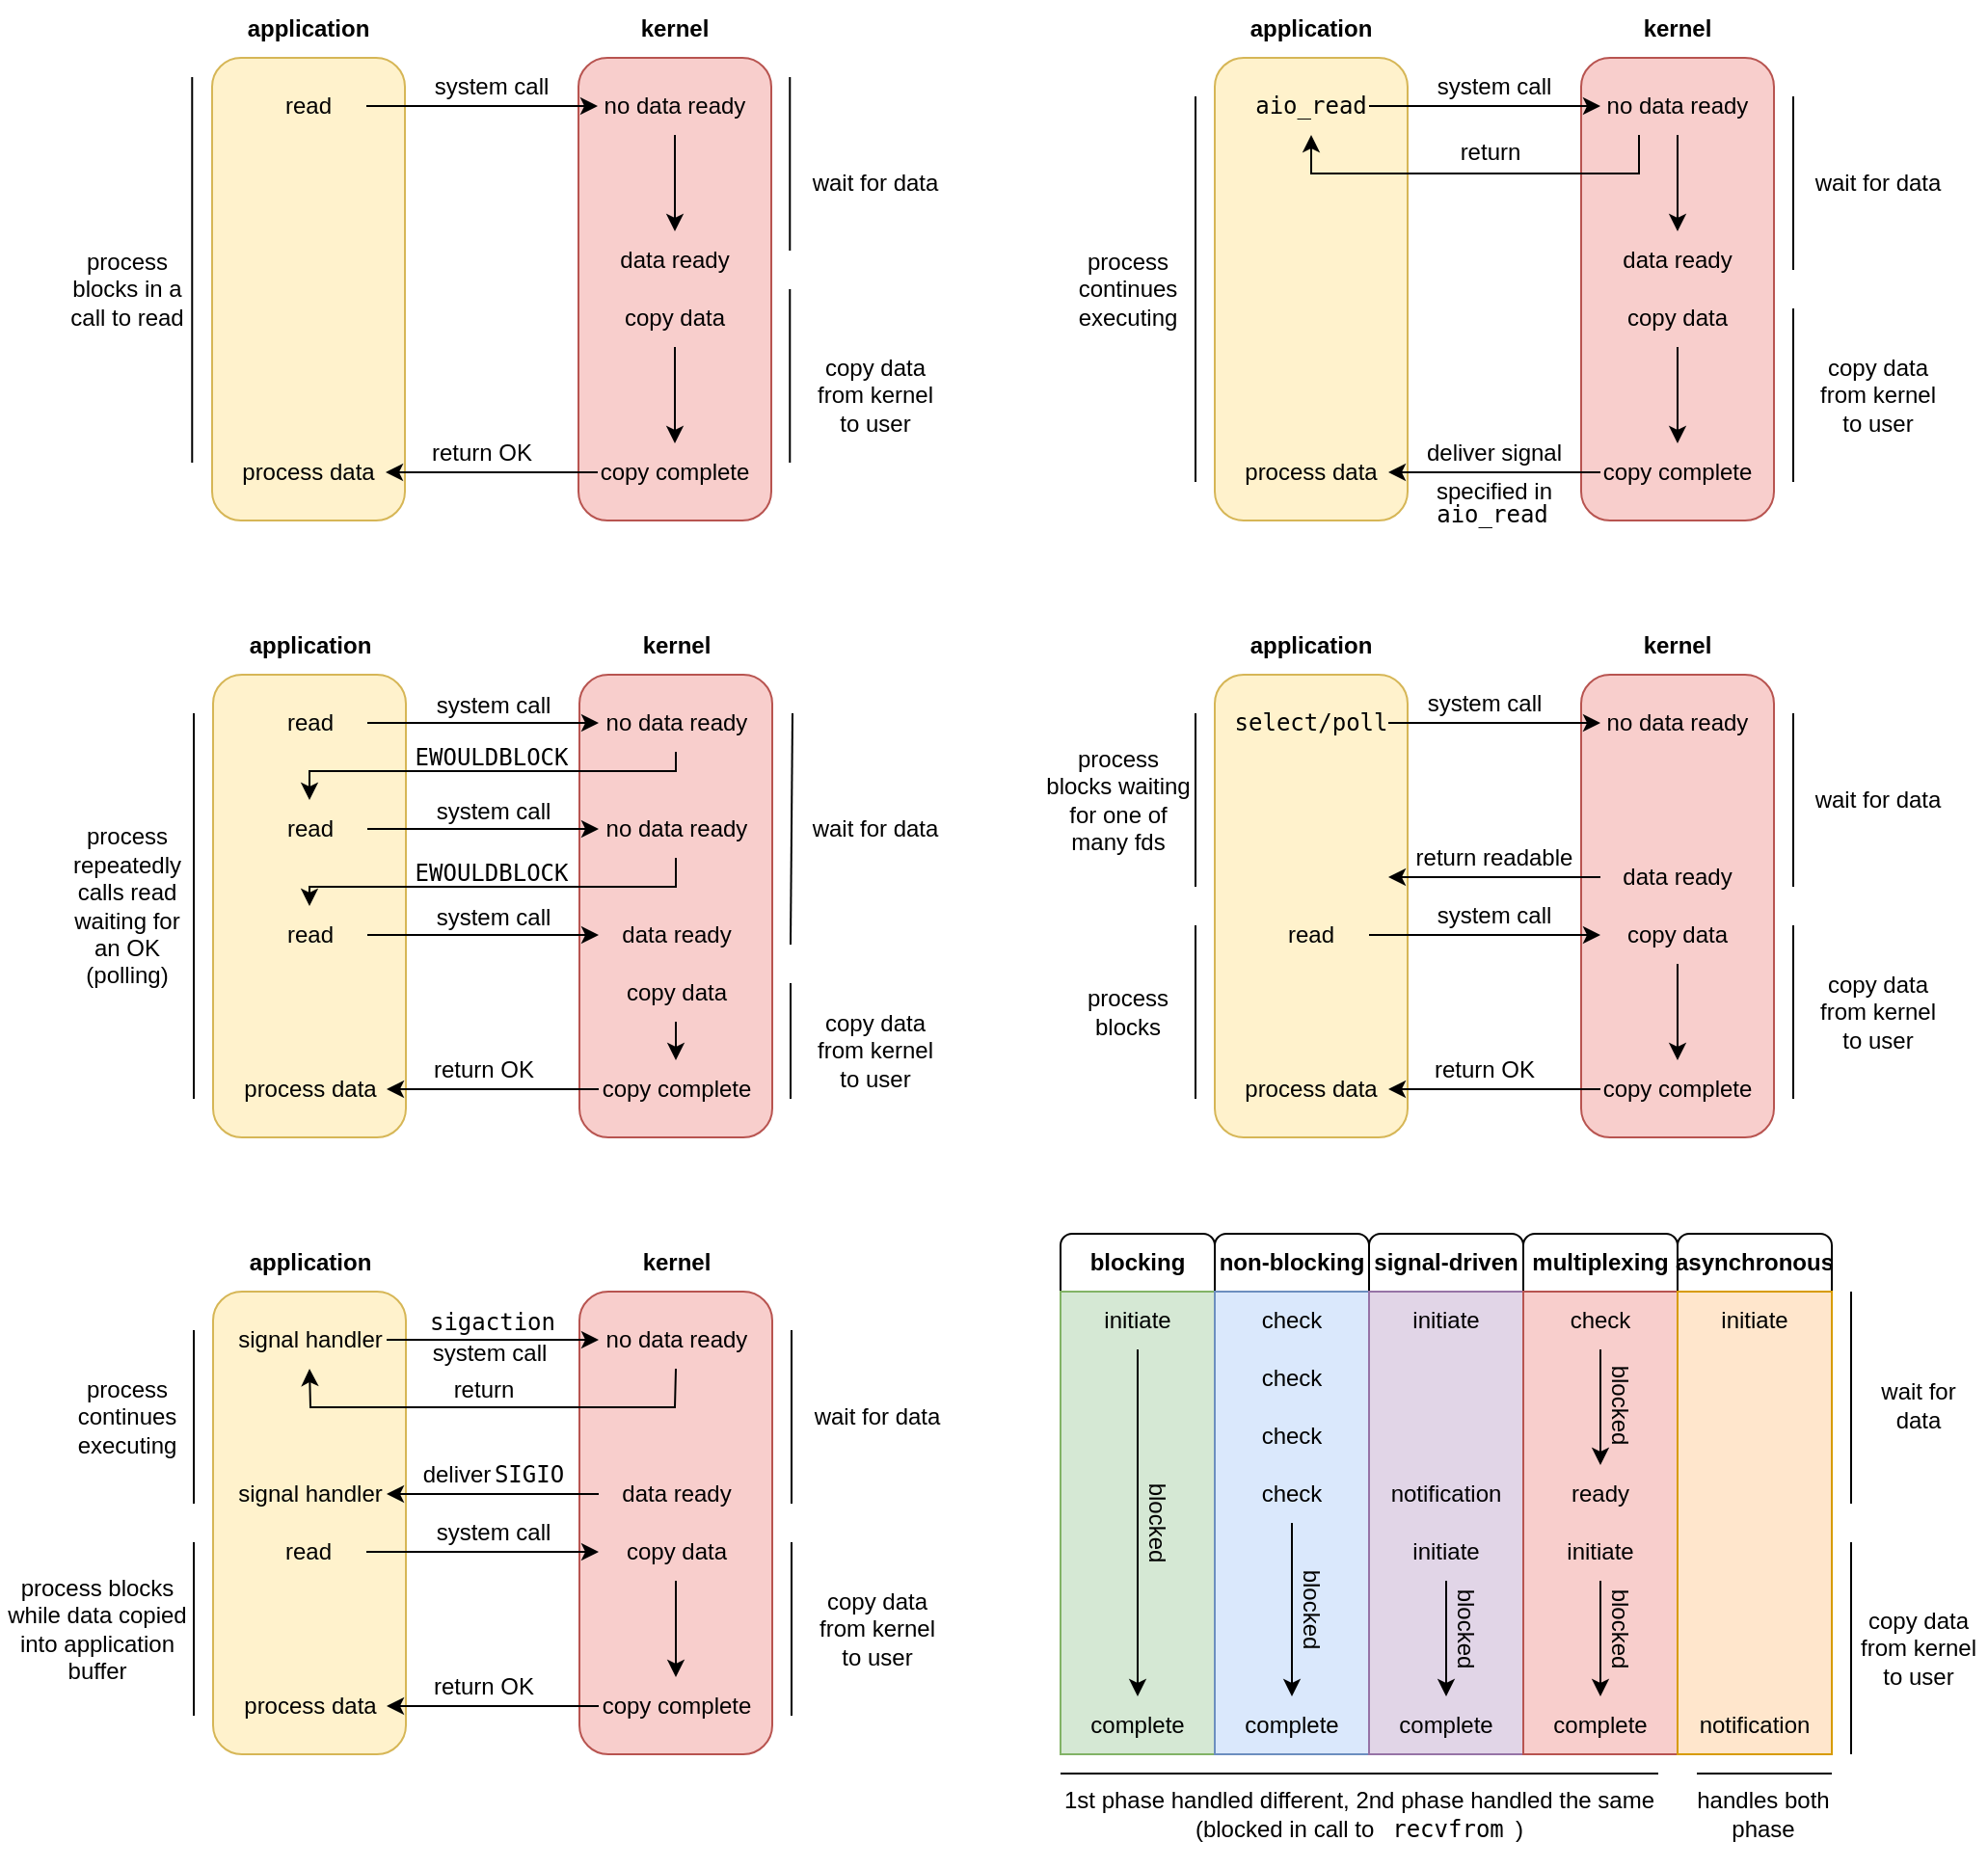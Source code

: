 <mxfile version="21.1.1" type="device">
  <diagram name="Page-1" id="5P0oCRtW8ckYejXkd4bl">
    <mxGraphModel dx="487" dy="1157" grid="1" gridSize="10" guides="1" tooltips="1" connect="1" arrows="1" fold="1" page="1" pageScale="1" pageWidth="827" pageHeight="1169" math="0" shadow="0">
      <root>
        <mxCell id="0" />
        <mxCell id="1" parent="0" />
        <mxCell id="Vu9esfj4ioVIoOo282uD-47" value="" style="rounded=1;whiteSpace=wrap;html=1;" parent="1" vertex="1">
          <mxGeometry x="560" y="650" width="80" height="40" as="geometry" />
        </mxCell>
        <mxCell id="Vu9esfj4ioVIoOo282uD-49" value="" style="rounded=1;whiteSpace=wrap;html=1;" parent="1" vertex="1">
          <mxGeometry x="640" y="650" width="80" height="40" as="geometry" />
        </mxCell>
        <mxCell id="Vu9esfj4ioVIoOo282uD-50" value="" style="rounded=1;whiteSpace=wrap;html=1;" parent="1" vertex="1">
          <mxGeometry x="720" y="650" width="80" height="40" as="geometry" />
        </mxCell>
        <mxCell id="Vu9esfj4ioVIoOo282uD-51" value="" style="rounded=1;whiteSpace=wrap;html=1;" parent="1" vertex="1">
          <mxGeometry x="800" y="650" width="80" height="40" as="geometry" />
        </mxCell>
        <mxCell id="Vu9esfj4ioVIoOo282uD-52" value="" style="rounded=1;whiteSpace=wrap;html=1;" parent="1" vertex="1">
          <mxGeometry x="880" y="650" width="80" height="40" as="geometry" />
        </mxCell>
        <mxCell id="ocGio6RmbGfbQQCpeVkp-2" value="" style="rounded=1;whiteSpace=wrap;html=1;fillColor=#fff2cc;strokeColor=#d6b656;" parent="1" vertex="1">
          <mxGeometry x="120" y="40" width="100" height="240" as="geometry" />
        </mxCell>
        <mxCell id="ocGio6RmbGfbQQCpeVkp-3" value="read" style="text;html=1;strokeColor=none;fillColor=none;align=center;verticalAlign=middle;whiteSpace=wrap;rounded=0;" parent="1" vertex="1">
          <mxGeometry x="140" y="50" width="60" height="30" as="geometry" />
        </mxCell>
        <mxCell id="ocGio6RmbGfbQQCpeVkp-6" value="" style="rounded=1;whiteSpace=wrap;html=1;fillColor=#f8cecc;strokeColor=#b85450;" parent="1" vertex="1">
          <mxGeometry x="310" y="40" width="100" height="240" as="geometry" />
        </mxCell>
        <mxCell id="ocGio6RmbGfbQQCpeVkp-7" value="no data ready" style="text;html=1;strokeColor=none;fillColor=none;align=center;verticalAlign=middle;whiteSpace=wrap;rounded=0;" parent="1" vertex="1">
          <mxGeometry x="320" y="50" width="80" height="30" as="geometry" />
        </mxCell>
        <mxCell id="ocGio6RmbGfbQQCpeVkp-8" value="data ready" style="text;html=1;strokeColor=none;fillColor=none;align=center;verticalAlign=middle;whiteSpace=wrap;rounded=0;" parent="1" vertex="1">
          <mxGeometry x="320" y="130" width="80" height="30" as="geometry" />
        </mxCell>
        <mxCell id="ocGio6RmbGfbQQCpeVkp-9" value="copy data" style="text;html=1;strokeColor=none;fillColor=none;align=center;verticalAlign=middle;whiteSpace=wrap;rounded=0;" parent="1" vertex="1">
          <mxGeometry x="320" y="160" width="80" height="30" as="geometry" />
        </mxCell>
        <mxCell id="ocGio6RmbGfbQQCpeVkp-10" value="copy complete" style="text;html=1;strokeColor=none;fillColor=none;align=center;verticalAlign=middle;whiteSpace=wrap;rounded=0;" parent="1" vertex="1">
          <mxGeometry x="320" y="240" width="80" height="30" as="geometry" />
        </mxCell>
        <mxCell id="ocGio6RmbGfbQQCpeVkp-11" value="application" style="text;html=1;strokeColor=none;fillColor=none;align=center;verticalAlign=middle;whiteSpace=wrap;rounded=0;fontStyle=1" parent="1" vertex="1">
          <mxGeometry x="140" y="10" width="60" height="30" as="geometry" />
        </mxCell>
        <mxCell id="ocGio6RmbGfbQQCpeVkp-12" value="kernel" style="text;html=1;strokeColor=none;fillColor=none;align=center;verticalAlign=middle;whiteSpace=wrap;rounded=0;fontStyle=1" parent="1" vertex="1">
          <mxGeometry x="330" y="10" width="60" height="30" as="geometry" />
        </mxCell>
        <mxCell id="ocGio6RmbGfbQQCpeVkp-13" value="process data" style="text;html=1;strokeColor=none;fillColor=none;align=center;verticalAlign=middle;whiteSpace=wrap;rounded=0;" parent="1" vertex="1">
          <mxGeometry x="130" y="240" width="80" height="30" as="geometry" />
        </mxCell>
        <mxCell id="ocGio6RmbGfbQQCpeVkp-17" value="" style="endArrow=classic;html=1;rounded=0;exitX=0.5;exitY=1;exitDx=0;exitDy=0;entryX=0.5;entryY=0;entryDx=0;entryDy=0;" parent="1" source="ocGio6RmbGfbQQCpeVkp-7" target="ocGio6RmbGfbQQCpeVkp-8" edge="1">
          <mxGeometry width="50" height="50" relative="1" as="geometry">
            <mxPoint x="210" y="160" as="sourcePoint" />
            <mxPoint x="260" y="110" as="targetPoint" />
          </mxGeometry>
        </mxCell>
        <mxCell id="ocGio6RmbGfbQQCpeVkp-18" value="" style="endArrow=classic;html=1;rounded=0;exitX=0.5;exitY=1;exitDx=0;exitDy=0;entryX=0.5;entryY=0;entryDx=0;entryDy=0;" parent="1" source="ocGio6RmbGfbQQCpeVkp-9" target="ocGio6RmbGfbQQCpeVkp-10" edge="1">
          <mxGeometry width="50" height="50" relative="1" as="geometry">
            <mxPoint x="320" y="390" as="sourcePoint" />
            <mxPoint x="370" y="340" as="targetPoint" />
          </mxGeometry>
        </mxCell>
        <mxCell id="ocGio6RmbGfbQQCpeVkp-19" value="" style="endArrow=classic;html=1;rounded=0;entryX=1;entryY=0.5;entryDx=0;entryDy=0;exitX=0;exitY=0.5;exitDx=0;exitDy=0;" parent="1" source="ocGio6RmbGfbQQCpeVkp-10" target="ocGio6RmbGfbQQCpeVkp-13" edge="1">
          <mxGeometry width="50" height="50" relative="1" as="geometry">
            <mxPoint x="240" y="360" as="sourcePoint" />
            <mxPoint x="290" y="310" as="targetPoint" />
          </mxGeometry>
        </mxCell>
        <mxCell id="ocGio6RmbGfbQQCpeVkp-20" value="return OK" style="text;html=1;strokeColor=none;fillColor=none;align=center;verticalAlign=middle;whiteSpace=wrap;rounded=0;" parent="1" vertex="1">
          <mxGeometry x="230" y="230" width="60" height="30" as="geometry" />
        </mxCell>
        <mxCell id="ocGio6RmbGfbQQCpeVkp-21" value="" style="endArrow=classic;html=1;rounded=0;entryX=0;entryY=0.5;entryDx=0;entryDy=0;exitX=1;exitY=0.5;exitDx=0;exitDy=0;" parent="1" source="ocGio6RmbGfbQQCpeVkp-3" target="ocGio6RmbGfbQQCpeVkp-7" edge="1">
          <mxGeometry width="50" height="50" relative="1" as="geometry">
            <mxPoint x="330" y="125" as="sourcePoint" />
            <mxPoint x="210" y="125" as="targetPoint" />
          </mxGeometry>
        </mxCell>
        <mxCell id="ocGio6RmbGfbQQCpeVkp-24" value="wait for data" style="text;html=1;strokeColor=none;fillColor=none;align=center;verticalAlign=middle;whiteSpace=wrap;rounded=0;" parent="1" vertex="1">
          <mxGeometry x="429" y="90" width="70" height="30" as="geometry" />
        </mxCell>
        <mxCell id="ocGio6RmbGfbQQCpeVkp-25" value="copy data from kernel to user" style="text;html=1;strokeColor=none;fillColor=none;align=center;verticalAlign=middle;whiteSpace=wrap;rounded=0;" parent="1" vertex="1">
          <mxGeometry x="429" y="190" width="70" height="50" as="geometry" />
        </mxCell>
        <mxCell id="ocGio6RmbGfbQQCpeVkp-26" value="process &lt;br&gt;blocks in a &lt;br&gt;call to read" style="text;html=1;strokeColor=none;fillColor=none;align=center;verticalAlign=middle;whiteSpace=wrap;rounded=0;" parent="1" vertex="1">
          <mxGeometry x="40.5" y="145" width="70" height="30" as="geometry" />
        </mxCell>
        <mxCell id="ocGio6RmbGfbQQCpeVkp-50" value="" style="rounded=1;whiteSpace=wrap;html=1;fillColor=#fff2cc;strokeColor=#d6b656;" parent="1" vertex="1">
          <mxGeometry x="120.5" y="360" width="100" height="240" as="geometry" />
        </mxCell>
        <mxCell id="ocGio6RmbGfbQQCpeVkp-51" value="read" style="text;html=1;strokeColor=none;fillColor=none;align=center;verticalAlign=middle;whiteSpace=wrap;rounded=0;" parent="1" vertex="1">
          <mxGeometry x="140.5" y="370" width="60" height="30" as="geometry" />
        </mxCell>
        <mxCell id="ocGio6RmbGfbQQCpeVkp-52" value="" style="rounded=1;whiteSpace=wrap;html=1;fillColor=#f8cecc;strokeColor=#b85450;" parent="1" vertex="1">
          <mxGeometry x="310.5" y="360" width="100" height="240" as="geometry" />
        </mxCell>
        <mxCell id="ocGio6RmbGfbQQCpeVkp-53" value="no data ready" style="text;html=1;strokeColor=none;fillColor=none;align=center;verticalAlign=middle;whiteSpace=wrap;rounded=0;" parent="1" vertex="1">
          <mxGeometry x="320.5" y="370" width="80" height="30" as="geometry" />
        </mxCell>
        <mxCell id="ocGio6RmbGfbQQCpeVkp-54" value="data ready" style="text;html=1;strokeColor=none;fillColor=none;align=center;verticalAlign=middle;whiteSpace=wrap;rounded=0;" parent="1" vertex="1">
          <mxGeometry x="320.5" y="480" width="80" height="30" as="geometry" />
        </mxCell>
        <mxCell id="ocGio6RmbGfbQQCpeVkp-55" value="copy data" style="text;html=1;strokeColor=none;fillColor=none;align=center;verticalAlign=middle;whiteSpace=wrap;rounded=0;" parent="1" vertex="1">
          <mxGeometry x="320.5" y="510" width="80" height="30" as="geometry" />
        </mxCell>
        <mxCell id="ocGio6RmbGfbQQCpeVkp-56" value="copy complete" style="text;html=1;strokeColor=none;fillColor=none;align=center;verticalAlign=middle;whiteSpace=wrap;rounded=0;" parent="1" vertex="1">
          <mxGeometry x="320.5" y="560" width="80" height="30" as="geometry" />
        </mxCell>
        <mxCell id="ocGio6RmbGfbQQCpeVkp-57" value="application" style="text;html=1;strokeColor=none;fillColor=none;align=center;verticalAlign=middle;whiteSpace=wrap;rounded=0;fontStyle=1" parent="1" vertex="1">
          <mxGeometry x="140.5" y="330" width="60" height="30" as="geometry" />
        </mxCell>
        <mxCell id="ocGio6RmbGfbQQCpeVkp-58" value="kernel" style="text;html=1;strokeColor=none;fillColor=none;align=center;verticalAlign=middle;whiteSpace=wrap;rounded=0;fontStyle=1" parent="1" vertex="1">
          <mxGeometry x="330.5" y="330" width="60" height="30" as="geometry" />
        </mxCell>
        <mxCell id="ocGio6RmbGfbQQCpeVkp-59" value="process data" style="text;html=1;strokeColor=none;fillColor=none;align=center;verticalAlign=middle;whiteSpace=wrap;rounded=0;" parent="1" vertex="1">
          <mxGeometry x="130.5" y="560" width="80" height="30" as="geometry" />
        </mxCell>
        <mxCell id="ocGio6RmbGfbQQCpeVkp-60" value="" style="endArrow=none;html=1;rounded=0;" parent="1" edge="1">
          <mxGeometry width="50" height="50" relative="1" as="geometry">
            <mxPoint x="421" y="380" as="sourcePoint" />
            <mxPoint x="420" y="500" as="targetPoint" />
            <Array as="points" />
          </mxGeometry>
        </mxCell>
        <mxCell id="ocGio6RmbGfbQQCpeVkp-61" value="" style="endArrow=none;html=1;rounded=0;" parent="1" edge="1">
          <mxGeometry width="50" height="50" relative="1" as="geometry">
            <mxPoint x="420" y="520" as="sourcePoint" />
            <mxPoint x="420" y="580" as="targetPoint" />
            <Array as="points" />
          </mxGeometry>
        </mxCell>
        <mxCell id="ocGio6RmbGfbQQCpeVkp-63" value="" style="endArrow=classic;html=1;rounded=0;exitX=0.5;exitY=1;exitDx=0;exitDy=0;entryX=0.5;entryY=0;entryDx=0;entryDy=0;" parent="1" source="ocGio6RmbGfbQQCpeVkp-55" target="ocGio6RmbGfbQQCpeVkp-56" edge="1">
          <mxGeometry width="50" height="50" relative="1" as="geometry">
            <mxPoint x="320.5" y="710" as="sourcePoint" />
            <mxPoint x="370.5" y="660" as="targetPoint" />
          </mxGeometry>
        </mxCell>
        <mxCell id="ocGio6RmbGfbQQCpeVkp-64" value="" style="endArrow=classic;html=1;rounded=0;entryX=1;entryY=0.5;entryDx=0;entryDy=0;exitX=0;exitY=0.5;exitDx=0;exitDy=0;" parent="1" source="ocGio6RmbGfbQQCpeVkp-56" target="ocGio6RmbGfbQQCpeVkp-59" edge="1">
          <mxGeometry width="50" height="50" relative="1" as="geometry">
            <mxPoint x="240.5" y="680" as="sourcePoint" />
            <mxPoint x="290.5" y="630" as="targetPoint" />
          </mxGeometry>
        </mxCell>
        <mxCell id="ocGio6RmbGfbQQCpeVkp-65" value="return OK" style="text;html=1;strokeColor=none;fillColor=none;align=center;verticalAlign=middle;whiteSpace=wrap;rounded=0;" parent="1" vertex="1">
          <mxGeometry x="230.5" y="550" width="60" height="30" as="geometry" />
        </mxCell>
        <mxCell id="ocGio6RmbGfbQQCpeVkp-66" value="" style="endArrow=classic;html=1;rounded=0;entryX=0;entryY=0.5;entryDx=0;entryDy=0;exitX=1;exitY=0.5;exitDx=0;exitDy=0;" parent="1" source="ocGio6RmbGfbQQCpeVkp-51" target="ocGio6RmbGfbQQCpeVkp-53" edge="1">
          <mxGeometry width="50" height="50" relative="1" as="geometry">
            <mxPoint x="330.5" y="445" as="sourcePoint" />
            <mxPoint x="210.5" y="445" as="targetPoint" />
          </mxGeometry>
        </mxCell>
        <mxCell id="ocGio6RmbGfbQQCpeVkp-69" value="wait for data" style="text;html=1;strokeColor=none;fillColor=none;align=center;verticalAlign=middle;whiteSpace=wrap;rounded=0;" parent="1" vertex="1">
          <mxGeometry x="429" y="425" width="70" height="30" as="geometry" />
        </mxCell>
        <mxCell id="ocGio6RmbGfbQQCpeVkp-70" value="copy data from kernel to user" style="text;html=1;strokeColor=none;fillColor=none;align=center;verticalAlign=middle;whiteSpace=wrap;rounded=0;" parent="1" vertex="1">
          <mxGeometry x="429" y="530" width="70" height="50" as="geometry" />
        </mxCell>
        <mxCell id="ocGio6RmbGfbQQCpeVkp-71" value="process repeatedly calls read waiting for an OK (polling)" style="text;html=1;strokeColor=none;fillColor=none;align=center;verticalAlign=middle;whiteSpace=wrap;rounded=0;" parent="1" vertex="1">
          <mxGeometry x="40.5" y="465" width="70" height="30" as="geometry" />
        </mxCell>
        <mxCell id="ocGio6RmbGfbQQCpeVkp-72" value="system call" style="text;html=1;strokeColor=none;fillColor=none;align=center;verticalAlign=middle;whiteSpace=wrap;rounded=0;" parent="1" vertex="1">
          <mxGeometry x="230" y="40" width="70" height="30" as="geometry" />
        </mxCell>
        <mxCell id="ocGio6RmbGfbQQCpeVkp-73" value="system call" style="text;html=1;strokeColor=none;fillColor=none;align=center;verticalAlign=middle;whiteSpace=wrap;rounded=0;" parent="1" vertex="1">
          <mxGeometry x="230.5" y="361" width="70" height="30" as="geometry" />
        </mxCell>
        <mxCell id="ocGio6RmbGfbQQCpeVkp-93" value="no data ready" style="text;html=1;strokeColor=none;fillColor=none;align=center;verticalAlign=middle;whiteSpace=wrap;rounded=0;" parent="1" vertex="1">
          <mxGeometry x="320.5" y="425" width="80" height="30" as="geometry" />
        </mxCell>
        <mxCell id="ocGio6RmbGfbQQCpeVkp-94" value="" style="endArrow=classic;html=1;rounded=0;exitX=0.5;exitY=1;exitDx=0;exitDy=0;entryX=0.5;entryY=0;entryDx=0;entryDy=0;" parent="1" source="ocGio6RmbGfbQQCpeVkp-53" target="ocGio6RmbGfbQQCpeVkp-95" edge="1">
          <mxGeometry width="50" height="50" relative="1" as="geometry">
            <mxPoint x="490.5" y="340" as="sourcePoint" />
            <mxPoint x="270.5" y="430" as="targetPoint" />
            <Array as="points">
              <mxPoint x="360.5" y="410" />
              <mxPoint x="170.5" y="410" />
            </Array>
          </mxGeometry>
        </mxCell>
        <mxCell id="ocGio6RmbGfbQQCpeVkp-95" value="read" style="text;html=1;strokeColor=none;fillColor=none;align=center;verticalAlign=middle;whiteSpace=wrap;rounded=0;" parent="1" vertex="1">
          <mxGeometry x="140.5" y="425" width="60" height="30" as="geometry" />
        </mxCell>
        <mxCell id="ocGio6RmbGfbQQCpeVkp-96" value="" style="endArrow=classic;html=1;rounded=0;entryX=0;entryY=0.5;entryDx=0;entryDy=0;exitX=1;exitY=0.5;exitDx=0;exitDy=0;" parent="1" source="ocGio6RmbGfbQQCpeVkp-95" target="ocGio6RmbGfbQQCpeVkp-93" edge="1">
          <mxGeometry width="50" height="50" relative="1" as="geometry">
            <mxPoint x="210.5" y="395" as="sourcePoint" />
            <mxPoint x="330.5" y="395" as="targetPoint" />
          </mxGeometry>
        </mxCell>
        <mxCell id="ocGio6RmbGfbQQCpeVkp-97" value="" style="endArrow=classic;html=1;rounded=0;exitX=0.5;exitY=1;exitDx=0;exitDy=0;entryX=0.5;entryY=0;entryDx=0;entryDy=0;" parent="1" source="ocGio6RmbGfbQQCpeVkp-93" target="ocGio6RmbGfbQQCpeVkp-99" edge="1">
          <mxGeometry width="50" height="50" relative="1" as="geometry">
            <mxPoint x="600.5" y="290" as="sourcePoint" />
            <mxPoint x="410.5" y="315" as="targetPoint" />
            <Array as="points">
              <mxPoint x="360.5" y="470" />
              <mxPoint x="170.5" y="470" />
            </Array>
          </mxGeometry>
        </mxCell>
        <mxCell id="ocGio6RmbGfbQQCpeVkp-99" value="read" style="text;html=1;strokeColor=none;fillColor=none;align=center;verticalAlign=middle;whiteSpace=wrap;rounded=0;" parent="1" vertex="1">
          <mxGeometry x="140.5" y="480" width="60" height="30" as="geometry" />
        </mxCell>
        <mxCell id="ocGio6RmbGfbQQCpeVkp-100" value="" style="endArrow=classic;html=1;rounded=0;entryX=0;entryY=0.5;entryDx=0;entryDy=0;exitX=1;exitY=0.5;exitDx=0;exitDy=0;" parent="1" source="ocGio6RmbGfbQQCpeVkp-99" target="ocGio6RmbGfbQQCpeVkp-54" edge="1">
          <mxGeometry width="50" height="50" relative="1" as="geometry">
            <mxPoint x="210.5" y="450" as="sourcePoint" />
            <mxPoint x="330.5" y="450" as="targetPoint" />
          </mxGeometry>
        </mxCell>
        <mxCell id="ocGio6RmbGfbQQCpeVkp-101" value="system call" style="text;html=1;strokeColor=none;fillColor=none;align=center;verticalAlign=middle;whiteSpace=wrap;rounded=0;" parent="1" vertex="1">
          <mxGeometry x="230.5" y="416" width="70" height="30" as="geometry" />
        </mxCell>
        <mxCell id="ocGio6RmbGfbQQCpeVkp-102" value="system call" style="text;html=1;strokeColor=none;fillColor=none;align=center;verticalAlign=middle;whiteSpace=wrap;rounded=0;" parent="1" vertex="1">
          <mxGeometry x="230.5" y="471" width="70" height="30" as="geometry" />
        </mxCell>
        <mxCell id="ocGio6RmbGfbQQCpeVkp-105" value="" style="rounded=1;whiteSpace=wrap;html=1;fillColor=#fff2cc;strokeColor=#d6b656;" parent="1" vertex="1">
          <mxGeometry x="120.5" y="680" width="100" height="240" as="geometry" />
        </mxCell>
        <mxCell id="ocGio6RmbGfbQQCpeVkp-107" value="" style="rounded=1;whiteSpace=wrap;html=1;fillColor=#f8cecc;strokeColor=#b85450;" parent="1" vertex="1">
          <mxGeometry x="310.5" y="680" width="100" height="240" as="geometry" />
        </mxCell>
        <mxCell id="ocGio6RmbGfbQQCpeVkp-108" value="no data ready" style="text;html=1;strokeColor=none;fillColor=none;align=center;verticalAlign=middle;whiteSpace=wrap;rounded=0;" parent="1" vertex="1">
          <mxGeometry x="320.5" y="690" width="80" height="30" as="geometry" />
        </mxCell>
        <mxCell id="ocGio6RmbGfbQQCpeVkp-109" value="data ready" style="text;html=1;strokeColor=none;fillColor=none;align=center;verticalAlign=middle;whiteSpace=wrap;rounded=0;" parent="1" vertex="1">
          <mxGeometry x="320.5" y="770" width="80" height="30" as="geometry" />
        </mxCell>
        <mxCell id="ocGio6RmbGfbQQCpeVkp-110" value="copy data" style="text;html=1;strokeColor=none;fillColor=none;align=center;verticalAlign=middle;whiteSpace=wrap;rounded=0;" parent="1" vertex="1">
          <mxGeometry x="320.5" y="800" width="80" height="30" as="geometry" />
        </mxCell>
        <mxCell id="ocGio6RmbGfbQQCpeVkp-111" value="copy complete" style="text;html=1;strokeColor=none;fillColor=none;align=center;verticalAlign=middle;whiteSpace=wrap;rounded=0;" parent="1" vertex="1">
          <mxGeometry x="320.5" y="880" width="80" height="30" as="geometry" />
        </mxCell>
        <mxCell id="ocGio6RmbGfbQQCpeVkp-112" value="application" style="text;html=1;strokeColor=none;fillColor=none;align=center;verticalAlign=middle;whiteSpace=wrap;rounded=0;fontStyle=1" parent="1" vertex="1">
          <mxGeometry x="140.5" y="650" width="60" height="30" as="geometry" />
        </mxCell>
        <mxCell id="ocGio6RmbGfbQQCpeVkp-113" value="kernel" style="text;html=1;strokeColor=none;fillColor=none;align=center;verticalAlign=middle;whiteSpace=wrap;rounded=0;fontStyle=1" parent="1" vertex="1">
          <mxGeometry x="330.5" y="650" width="60" height="30" as="geometry" />
        </mxCell>
        <mxCell id="ocGio6RmbGfbQQCpeVkp-114" value="process data" style="text;html=1;strokeColor=none;fillColor=none;align=center;verticalAlign=middle;whiteSpace=wrap;rounded=0;" parent="1" vertex="1">
          <mxGeometry x="130.5" y="880" width="80" height="30" as="geometry" />
        </mxCell>
        <mxCell id="ocGio6RmbGfbQQCpeVkp-117" value="" style="endArrow=classic;html=1;rounded=0;exitX=0.5;exitY=1;exitDx=0;exitDy=0;entryX=0.5;entryY=1;entryDx=0;entryDy=0;" parent="1" source="ocGio6RmbGfbQQCpeVkp-108" target="ocGio6RmbGfbQQCpeVkp-130" edge="1">
          <mxGeometry width="50" height="50" relative="1" as="geometry">
            <mxPoint x="210.5" y="800" as="sourcePoint" />
            <mxPoint x="260.5" y="750" as="targetPoint" />
            <Array as="points">
              <mxPoint x="360" y="740" />
              <mxPoint x="171" y="740" />
            </Array>
          </mxGeometry>
        </mxCell>
        <mxCell id="ocGio6RmbGfbQQCpeVkp-118" value="" style="endArrow=classic;html=1;rounded=0;exitX=0.5;exitY=1;exitDx=0;exitDy=0;entryX=0.5;entryY=0;entryDx=0;entryDy=0;" parent="1" source="ocGio6RmbGfbQQCpeVkp-110" target="ocGio6RmbGfbQQCpeVkp-111" edge="1">
          <mxGeometry width="50" height="50" relative="1" as="geometry">
            <mxPoint x="320.5" y="1030" as="sourcePoint" />
            <mxPoint x="370.5" y="980" as="targetPoint" />
          </mxGeometry>
        </mxCell>
        <mxCell id="ocGio6RmbGfbQQCpeVkp-119" value="" style="endArrow=classic;html=1;rounded=0;entryX=1;entryY=0.5;entryDx=0;entryDy=0;exitX=0;exitY=0.5;exitDx=0;exitDy=0;" parent="1" source="ocGio6RmbGfbQQCpeVkp-111" target="ocGio6RmbGfbQQCpeVkp-114" edge="1">
          <mxGeometry width="50" height="50" relative="1" as="geometry">
            <mxPoint x="240.5" y="1000" as="sourcePoint" />
            <mxPoint x="290.5" y="950" as="targetPoint" />
          </mxGeometry>
        </mxCell>
        <mxCell id="ocGio6RmbGfbQQCpeVkp-120" value="return OK" style="text;html=1;strokeColor=none;fillColor=none;align=center;verticalAlign=middle;whiteSpace=wrap;rounded=0;" parent="1" vertex="1">
          <mxGeometry x="230.5" y="870" width="60" height="30" as="geometry" />
        </mxCell>
        <mxCell id="ocGio6RmbGfbQQCpeVkp-121" value="" style="endArrow=classic;html=1;rounded=0;entryX=0;entryY=0.5;entryDx=0;entryDy=0;exitX=1;exitY=0.5;exitDx=0;exitDy=0;" parent="1" source="Vu9esfj4ioVIoOo282uD-78" target="ocGio6RmbGfbQQCpeVkp-110" edge="1">
          <mxGeometry width="50" height="50" relative="1" as="geometry">
            <mxPoint x="210" y="815" as="sourcePoint" />
            <mxPoint x="210.5" y="765" as="targetPoint" />
          </mxGeometry>
        </mxCell>
        <mxCell id="ocGio6RmbGfbQQCpeVkp-123" value="wait for data" style="text;html=1;strokeColor=none;fillColor=none;align=center;verticalAlign=middle;whiteSpace=wrap;rounded=0;" parent="1" vertex="1">
          <mxGeometry x="429.5" y="730" width="70" height="30" as="geometry" />
        </mxCell>
        <mxCell id="ocGio6RmbGfbQQCpeVkp-124" value="copy data from kernel to user" style="text;html=1;strokeColor=none;fillColor=none;align=center;verticalAlign=middle;whiteSpace=wrap;rounded=0;" parent="1" vertex="1">
          <mxGeometry x="429.5" y="830" width="70" height="50" as="geometry" />
        </mxCell>
        <mxCell id="ocGio6RmbGfbQQCpeVkp-125" value="process blocks while data copied into application buffer" style="text;html=1;strokeColor=none;fillColor=none;align=center;verticalAlign=middle;whiteSpace=wrap;rounded=0;" parent="1" vertex="1">
          <mxGeometry x="10" y="840" width="100.5" height="30" as="geometry" />
        </mxCell>
        <mxCell id="ocGio6RmbGfbQQCpeVkp-126" value="system call" style="text;html=1;strokeColor=none;fillColor=none;align=center;verticalAlign=middle;whiteSpace=wrap;rounded=0;" parent="1" vertex="1">
          <mxGeometry x="230.5" y="790" width="70" height="30" as="geometry" />
        </mxCell>
        <mxCell id="ocGio6RmbGfbQQCpeVkp-127" value="signal handler" style="text;html=1;strokeColor=none;fillColor=none;align=center;verticalAlign=middle;whiteSpace=wrap;rounded=0;" parent="1" vertex="1">
          <mxGeometry x="130.5" y="770" width="80" height="30" as="geometry" />
        </mxCell>
        <mxCell id="ocGio6RmbGfbQQCpeVkp-128" value="" style="endArrow=classic;html=1;rounded=0;entryX=1;entryY=0.5;entryDx=0;entryDy=0;exitX=0;exitY=0.5;exitDx=0;exitDy=0;" parent="1" source="ocGio6RmbGfbQQCpeVkp-109" target="ocGio6RmbGfbQQCpeVkp-127" edge="1">
          <mxGeometry width="50" height="50" relative="1" as="geometry">
            <mxPoint x="210.5" y="825" as="sourcePoint" />
            <mxPoint x="330.5" y="825" as="targetPoint" />
          </mxGeometry>
        </mxCell>
        <mxCell id="ocGio6RmbGfbQQCpeVkp-129" value="deliver" style="text;html=1;strokeColor=none;fillColor=none;align=center;verticalAlign=middle;whiteSpace=wrap;rounded=0;" parent="1" vertex="1">
          <mxGeometry x="226.5" y="765" width="39.5" height="20" as="geometry" />
        </mxCell>
        <mxCell id="ocGio6RmbGfbQQCpeVkp-130" value="signal handler" style="text;html=1;strokeColor=none;fillColor=none;align=center;verticalAlign=middle;whiteSpace=wrap;rounded=0;" parent="1" vertex="1">
          <mxGeometry x="130.5" y="690" width="80" height="30" as="geometry" />
        </mxCell>
        <mxCell id="ocGio6RmbGfbQQCpeVkp-131" value="" style="endArrow=classic;html=1;rounded=0;exitX=1;exitY=0.5;exitDx=0;exitDy=0;entryX=0;entryY=0.5;entryDx=0;entryDy=0;" parent="1" source="ocGio6RmbGfbQQCpeVkp-130" target="ocGio6RmbGfbQQCpeVkp-108" edge="1">
          <mxGeometry width="50" height="50" relative="1" as="geometry">
            <mxPoint x="70" y="730" as="sourcePoint" />
            <mxPoint x="120" y="680" as="targetPoint" />
          </mxGeometry>
        </mxCell>
        <mxCell id="ocGio6RmbGfbQQCpeVkp-132" value="system call" style="text;html=1;strokeColor=none;fillColor=none;align=center;verticalAlign=middle;whiteSpace=wrap;rounded=0;" parent="1" vertex="1">
          <mxGeometry x="231" y="697" width="65.5" height="30" as="geometry" />
        </mxCell>
        <mxCell id="ocGio6RmbGfbQQCpeVkp-134" value="return" style="text;html=1;strokeColor=none;fillColor=none;align=center;verticalAlign=middle;whiteSpace=wrap;rounded=0;" parent="1" vertex="1">
          <mxGeometry x="215.5" y="716" width="90" height="30" as="geometry" />
        </mxCell>
        <mxCell id="ocGio6RmbGfbQQCpeVkp-136" value="process continues executing" style="text;html=1;strokeColor=none;fillColor=none;align=center;verticalAlign=middle;whiteSpace=wrap;rounded=0;" parent="1" vertex="1">
          <mxGeometry x="40.5" y="730" width="70" height="30" as="geometry" />
        </mxCell>
        <mxCell id="ocGio6RmbGfbQQCpeVkp-137" value="" style="rounded=1;whiteSpace=wrap;html=1;fillColor=#fff2cc;strokeColor=#d6b656;" parent="1" vertex="1">
          <mxGeometry x="640" y="40" width="100" height="240" as="geometry" />
        </mxCell>
        <mxCell id="ocGio6RmbGfbQQCpeVkp-138" value="&lt;pre&gt;aio_read&lt;/pre&gt;" style="text;html=1;strokeColor=none;fillColor=none;align=center;verticalAlign=middle;whiteSpace=wrap;rounded=0;" parent="1" vertex="1">
          <mxGeometry x="660" y="50" width="60" height="30" as="geometry" />
        </mxCell>
        <mxCell id="ocGio6RmbGfbQQCpeVkp-139" value="" style="rounded=1;whiteSpace=wrap;html=1;fillColor=#f8cecc;strokeColor=#b85450;" parent="1" vertex="1">
          <mxGeometry x="830" y="40" width="100" height="240" as="geometry" />
        </mxCell>
        <mxCell id="ocGio6RmbGfbQQCpeVkp-140" value="no data ready" style="text;html=1;strokeColor=none;fillColor=none;align=center;verticalAlign=middle;whiteSpace=wrap;rounded=0;" parent="1" vertex="1">
          <mxGeometry x="840" y="50" width="80" height="30" as="geometry" />
        </mxCell>
        <mxCell id="ocGio6RmbGfbQQCpeVkp-141" value="data ready" style="text;html=1;strokeColor=none;fillColor=none;align=center;verticalAlign=middle;whiteSpace=wrap;rounded=0;" parent="1" vertex="1">
          <mxGeometry x="840" y="130" width="80" height="30" as="geometry" />
        </mxCell>
        <mxCell id="ocGio6RmbGfbQQCpeVkp-142" value="copy data" style="text;html=1;strokeColor=none;fillColor=none;align=center;verticalAlign=middle;whiteSpace=wrap;rounded=0;" parent="1" vertex="1">
          <mxGeometry x="840" y="160" width="80" height="30" as="geometry" />
        </mxCell>
        <mxCell id="ocGio6RmbGfbQQCpeVkp-143" value="copy complete" style="text;html=1;strokeColor=none;fillColor=none;align=center;verticalAlign=middle;whiteSpace=wrap;rounded=0;" parent="1" vertex="1">
          <mxGeometry x="840" y="240" width="80" height="30" as="geometry" />
        </mxCell>
        <mxCell id="ocGio6RmbGfbQQCpeVkp-144" value="application" style="text;html=1;strokeColor=none;fillColor=none;align=center;verticalAlign=middle;whiteSpace=wrap;rounded=0;fontStyle=1" parent="1" vertex="1">
          <mxGeometry x="660" y="10" width="60" height="30" as="geometry" />
        </mxCell>
        <mxCell id="ocGio6RmbGfbQQCpeVkp-145" value="kernel" style="text;html=1;strokeColor=none;fillColor=none;align=center;verticalAlign=middle;whiteSpace=wrap;rounded=0;fontStyle=1" parent="1" vertex="1">
          <mxGeometry x="850" y="10" width="60" height="30" as="geometry" />
        </mxCell>
        <mxCell id="ocGio6RmbGfbQQCpeVkp-146" value="process data" style="text;html=1;strokeColor=none;fillColor=none;align=center;verticalAlign=middle;whiteSpace=wrap;rounded=0;" parent="1" vertex="1">
          <mxGeometry x="650" y="240" width="80" height="30" as="geometry" />
        </mxCell>
        <mxCell id="ocGio6RmbGfbQQCpeVkp-149" value="" style="endArrow=classic;html=1;rounded=0;exitX=0.5;exitY=1;exitDx=0;exitDy=0;entryX=0.5;entryY=0;entryDx=0;entryDy=0;" parent="1" source="ocGio6RmbGfbQQCpeVkp-140" target="ocGio6RmbGfbQQCpeVkp-141" edge="1">
          <mxGeometry width="50" height="50" relative="1" as="geometry">
            <mxPoint x="730" y="160" as="sourcePoint" />
            <mxPoint x="780" y="110" as="targetPoint" />
          </mxGeometry>
        </mxCell>
        <mxCell id="ocGio6RmbGfbQQCpeVkp-150" value="" style="endArrow=classic;html=1;rounded=0;exitX=0.5;exitY=1;exitDx=0;exitDy=0;entryX=0.5;entryY=0;entryDx=0;entryDy=0;" parent="1" source="ocGio6RmbGfbQQCpeVkp-142" target="ocGio6RmbGfbQQCpeVkp-143" edge="1">
          <mxGeometry width="50" height="50" relative="1" as="geometry">
            <mxPoint x="840" y="390" as="sourcePoint" />
            <mxPoint x="890" y="340" as="targetPoint" />
          </mxGeometry>
        </mxCell>
        <mxCell id="ocGio6RmbGfbQQCpeVkp-151" value="" style="endArrow=classic;html=1;rounded=0;entryX=1;entryY=0.5;entryDx=0;entryDy=0;exitX=0;exitY=0.5;exitDx=0;exitDy=0;" parent="1" source="ocGio6RmbGfbQQCpeVkp-143" target="ocGio6RmbGfbQQCpeVkp-146" edge="1">
          <mxGeometry width="50" height="50" relative="1" as="geometry">
            <mxPoint x="760" y="360" as="sourcePoint" />
            <mxPoint x="810" y="310" as="targetPoint" />
          </mxGeometry>
        </mxCell>
        <mxCell id="ocGio6RmbGfbQQCpeVkp-152" value="deliver signal" style="text;html=1;strokeColor=none;fillColor=none;align=center;verticalAlign=middle;whiteSpace=wrap;rounded=0;" parent="1" vertex="1">
          <mxGeometry x="740" y="230" width="90" height="30" as="geometry" />
        </mxCell>
        <mxCell id="ocGio6RmbGfbQQCpeVkp-153" value="" style="endArrow=classic;html=1;rounded=0;entryX=0;entryY=0.5;entryDx=0;entryDy=0;exitX=1;exitY=0.5;exitDx=0;exitDy=0;" parent="1" source="ocGio6RmbGfbQQCpeVkp-138" target="ocGio6RmbGfbQQCpeVkp-140" edge="1">
          <mxGeometry width="50" height="50" relative="1" as="geometry">
            <mxPoint x="850" y="125" as="sourcePoint" />
            <mxPoint x="730" y="125" as="targetPoint" />
          </mxGeometry>
        </mxCell>
        <mxCell id="ocGio6RmbGfbQQCpeVkp-154" value="" style="endArrow=none;html=1;rounded=0;" parent="1" edge="1">
          <mxGeometry width="50" height="50" relative="1" as="geometry">
            <mxPoint x="630" y="260" as="sourcePoint" />
            <mxPoint x="630" y="60" as="targetPoint" />
            <Array as="points" />
          </mxGeometry>
        </mxCell>
        <mxCell id="ocGio6RmbGfbQQCpeVkp-155" value="wait for data" style="text;html=1;strokeColor=none;fillColor=none;align=center;verticalAlign=middle;whiteSpace=wrap;rounded=0;" parent="1" vertex="1">
          <mxGeometry x="949" y="90" width="70" height="30" as="geometry" />
        </mxCell>
        <mxCell id="ocGio6RmbGfbQQCpeVkp-156" value="copy data from kernel to user" style="text;html=1;strokeColor=none;fillColor=none;align=center;verticalAlign=middle;whiteSpace=wrap;rounded=0;" parent="1" vertex="1">
          <mxGeometry x="949" y="190" width="70" height="50" as="geometry" />
        </mxCell>
        <mxCell id="ocGio6RmbGfbQQCpeVkp-157" value="process continues executing" style="text;html=1;strokeColor=none;fillColor=none;align=center;verticalAlign=middle;whiteSpace=wrap;rounded=0;" parent="1" vertex="1">
          <mxGeometry x="560" y="145" width="70" height="30" as="geometry" />
        </mxCell>
        <mxCell id="ocGio6RmbGfbQQCpeVkp-158" value="system call" style="text;html=1;strokeColor=none;fillColor=none;align=center;verticalAlign=middle;whiteSpace=wrap;rounded=0;" parent="1" vertex="1">
          <mxGeometry x="750" y="40" width="70" height="30" as="geometry" />
        </mxCell>
        <mxCell id="ocGio6RmbGfbQQCpeVkp-159" value="" style="endArrow=classic;html=1;rounded=0;exitX=0.25;exitY=1;exitDx=0;exitDy=0;entryX=0.5;entryY=1;entryDx=0;entryDy=0;" parent="1" source="ocGio6RmbGfbQQCpeVkp-140" target="ocGio6RmbGfbQQCpeVkp-138" edge="1">
          <mxGeometry width="50" height="50" relative="1" as="geometry">
            <mxPoint x="700" y="406" as="sourcePoint" />
            <mxPoint x="510" y="406" as="targetPoint" />
            <Array as="points">
              <mxPoint x="860" y="100" />
              <mxPoint x="690" y="100" />
            </Array>
          </mxGeometry>
        </mxCell>
        <mxCell id="ocGio6RmbGfbQQCpeVkp-160" value="return" style="text;html=1;strokeColor=none;fillColor=none;align=center;verticalAlign=middle;whiteSpace=wrap;rounded=0;" parent="1" vertex="1">
          <mxGeometry x="738" y="74" width="90" height="30" as="geometry" />
        </mxCell>
        <mxCell id="ocGio6RmbGfbQQCpeVkp-161" value="" style="rounded=1;whiteSpace=wrap;html=1;fillColor=#fff2cc;strokeColor=#d6b656;" parent="1" vertex="1">
          <mxGeometry x="640" y="360" width="100" height="240" as="geometry" />
        </mxCell>
        <mxCell id="ocGio6RmbGfbQQCpeVkp-162" value="read" style="text;html=1;strokeColor=none;fillColor=none;align=center;verticalAlign=middle;whiteSpace=wrap;rounded=0;" parent="1" vertex="1">
          <mxGeometry x="660" y="480" width="60" height="30" as="geometry" />
        </mxCell>
        <mxCell id="ocGio6RmbGfbQQCpeVkp-163" value="" style="rounded=1;whiteSpace=wrap;html=1;fillColor=#f8cecc;strokeColor=#b85450;" parent="1" vertex="1">
          <mxGeometry x="830" y="360" width="100" height="240" as="geometry" />
        </mxCell>
        <mxCell id="ocGio6RmbGfbQQCpeVkp-164" value="no data ready" style="text;html=1;strokeColor=none;fillColor=none;align=center;verticalAlign=middle;whiteSpace=wrap;rounded=0;" parent="1" vertex="1">
          <mxGeometry x="840" y="370" width="80" height="30" as="geometry" />
        </mxCell>
        <mxCell id="ocGio6RmbGfbQQCpeVkp-165" value="data ready" style="text;html=1;strokeColor=none;fillColor=none;align=center;verticalAlign=middle;whiteSpace=wrap;rounded=0;" parent="1" vertex="1">
          <mxGeometry x="840" y="450" width="80" height="30" as="geometry" />
        </mxCell>
        <mxCell id="ocGio6RmbGfbQQCpeVkp-166" value="copy data" style="text;html=1;strokeColor=none;fillColor=none;align=center;verticalAlign=middle;whiteSpace=wrap;rounded=0;" parent="1" vertex="1">
          <mxGeometry x="840" y="480" width="80" height="30" as="geometry" />
        </mxCell>
        <mxCell id="ocGio6RmbGfbQQCpeVkp-167" value="copy complete" style="text;html=1;strokeColor=none;fillColor=none;align=center;verticalAlign=middle;whiteSpace=wrap;rounded=0;" parent="1" vertex="1">
          <mxGeometry x="840" y="560" width="80" height="30" as="geometry" />
        </mxCell>
        <mxCell id="ocGio6RmbGfbQQCpeVkp-168" value="application" style="text;html=1;strokeColor=none;fillColor=none;align=center;verticalAlign=middle;whiteSpace=wrap;rounded=0;fontStyle=1" parent="1" vertex="1">
          <mxGeometry x="660" y="330" width="60" height="30" as="geometry" />
        </mxCell>
        <mxCell id="ocGio6RmbGfbQQCpeVkp-169" value="kernel" style="text;html=1;strokeColor=none;fillColor=none;align=center;verticalAlign=middle;whiteSpace=wrap;rounded=0;fontStyle=1" parent="1" vertex="1">
          <mxGeometry x="850" y="330" width="60" height="30" as="geometry" />
        </mxCell>
        <mxCell id="ocGio6RmbGfbQQCpeVkp-170" value="process data" style="text;html=1;strokeColor=none;fillColor=none;align=center;verticalAlign=middle;whiteSpace=wrap;rounded=0;" parent="1" vertex="1">
          <mxGeometry x="650" y="560" width="80" height="30" as="geometry" />
        </mxCell>
        <mxCell id="ocGio6RmbGfbQQCpeVkp-171" value="" style="endArrow=none;html=1;rounded=0;" parent="1" edge="1">
          <mxGeometry width="50" height="50" relative="1" as="geometry">
            <mxPoint x="940" y="380" as="sourcePoint" />
            <mxPoint x="940" y="470" as="targetPoint" />
            <Array as="points" />
          </mxGeometry>
        </mxCell>
        <mxCell id="ocGio6RmbGfbQQCpeVkp-174" value="" style="endArrow=classic;html=1;rounded=0;exitX=0.5;exitY=1;exitDx=0;exitDy=0;entryX=0.5;entryY=0;entryDx=0;entryDy=0;" parent="1" source="ocGio6RmbGfbQQCpeVkp-166" target="ocGio6RmbGfbQQCpeVkp-167" edge="1">
          <mxGeometry width="50" height="50" relative="1" as="geometry">
            <mxPoint x="840" y="710" as="sourcePoint" />
            <mxPoint x="890" y="660" as="targetPoint" />
          </mxGeometry>
        </mxCell>
        <mxCell id="ocGio6RmbGfbQQCpeVkp-175" value="" style="endArrow=classic;html=1;rounded=0;entryX=1;entryY=0.5;entryDx=0;entryDy=0;exitX=0;exitY=0.5;exitDx=0;exitDy=0;" parent="1" source="ocGio6RmbGfbQQCpeVkp-167" target="ocGio6RmbGfbQQCpeVkp-170" edge="1">
          <mxGeometry width="50" height="50" relative="1" as="geometry">
            <mxPoint x="760" y="680" as="sourcePoint" />
            <mxPoint x="810" y="630" as="targetPoint" />
          </mxGeometry>
        </mxCell>
        <mxCell id="ocGio6RmbGfbQQCpeVkp-176" value="return OK" style="text;html=1;strokeColor=none;fillColor=none;align=center;verticalAlign=middle;whiteSpace=wrap;rounded=0;" parent="1" vertex="1">
          <mxGeometry x="750" y="550" width="60" height="30" as="geometry" />
        </mxCell>
        <mxCell id="ocGio6RmbGfbQQCpeVkp-177" value="" style="endArrow=classic;html=1;rounded=0;entryX=0;entryY=0.5;entryDx=0;entryDy=0;exitX=1;exitY=0.5;exitDx=0;exitDy=0;" parent="1" source="ocGio6RmbGfbQQCpeVkp-162" target="ocGio6RmbGfbQQCpeVkp-166" edge="1">
          <mxGeometry width="50" height="50" relative="1" as="geometry">
            <mxPoint x="850" y="445" as="sourcePoint" />
            <mxPoint x="730" y="445" as="targetPoint" />
          </mxGeometry>
        </mxCell>
        <mxCell id="ocGio6RmbGfbQQCpeVkp-179" value="wait for data" style="text;html=1;strokeColor=none;fillColor=none;align=center;verticalAlign=middle;whiteSpace=wrap;rounded=0;" parent="1" vertex="1">
          <mxGeometry x="949" y="410" width="70" height="30" as="geometry" />
        </mxCell>
        <mxCell id="ocGio6RmbGfbQQCpeVkp-180" value="copy data from kernel to user" style="text;html=1;strokeColor=none;fillColor=none;align=center;verticalAlign=middle;whiteSpace=wrap;rounded=0;" parent="1" vertex="1">
          <mxGeometry x="949" y="510" width="70" height="50" as="geometry" />
        </mxCell>
        <mxCell id="ocGio6RmbGfbQQCpeVkp-181" value="process blocks" style="text;html=1;strokeColor=none;fillColor=none;align=center;verticalAlign=middle;whiteSpace=wrap;rounded=0;" parent="1" vertex="1">
          <mxGeometry x="560" y="520" width="70" height="30" as="geometry" />
        </mxCell>
        <mxCell id="ocGio6RmbGfbQQCpeVkp-182" value="system call" style="text;html=1;strokeColor=none;fillColor=none;align=center;verticalAlign=middle;whiteSpace=wrap;rounded=0;" parent="1" vertex="1">
          <mxGeometry x="750" y="470" width="70" height="30" as="geometry" />
        </mxCell>
        <mxCell id="ocGio6RmbGfbQQCpeVkp-184" value="" style="endArrow=classic;html=1;rounded=0;entryX=1;entryY=0.5;entryDx=0;entryDy=0;exitX=0;exitY=0.5;exitDx=0;exitDy=0;" parent="1" source="ocGio6RmbGfbQQCpeVkp-165" edge="1">
          <mxGeometry width="50" height="50" relative="1" as="geometry">
            <mxPoint x="730" y="505" as="sourcePoint" />
            <mxPoint x="730.0" y="465" as="targetPoint" />
          </mxGeometry>
        </mxCell>
        <mxCell id="ocGio6RmbGfbQQCpeVkp-185" value="return readable" style="text;html=1;strokeColor=none;fillColor=none;align=center;verticalAlign=middle;whiteSpace=wrap;rounded=0;" parent="1" vertex="1">
          <mxGeometry x="740" y="440" width="90" height="30" as="geometry" />
        </mxCell>
        <mxCell id="ocGio6RmbGfbQQCpeVkp-187" value="" style="endArrow=classic;html=1;rounded=0;exitX=1;exitY=0.5;exitDx=0;exitDy=0;entryX=0;entryY=0.5;entryDx=0;entryDy=0;" parent="1" source="AoYqirw-lzGP0cfFdZsM-1" target="ocGio6RmbGfbQQCpeVkp-164" edge="1">
          <mxGeometry width="50" height="50" relative="1" as="geometry">
            <mxPoint x="730" y="385" as="sourcePoint" />
            <mxPoint x="639.5" y="360" as="targetPoint" />
          </mxGeometry>
        </mxCell>
        <mxCell id="ocGio6RmbGfbQQCpeVkp-188" value="system call" style="text;html=1;strokeColor=none;fillColor=none;align=center;verticalAlign=middle;whiteSpace=wrap;rounded=0;" parent="1" vertex="1">
          <mxGeometry x="735" y="360" width="90" height="30" as="geometry" />
        </mxCell>
        <mxCell id="ocGio6RmbGfbQQCpeVkp-191" value="process blocks waiting for one of many fds" style="text;html=1;strokeColor=none;fillColor=none;align=center;verticalAlign=middle;whiteSpace=wrap;rounded=0;" parent="1" vertex="1">
          <mxGeometry x="550" y="410" width="80" height="30" as="geometry" />
        </mxCell>
        <mxCell id="ocGio6RmbGfbQQCpeVkp-193" value="" style="endArrow=none;html=1;rounded=0;" parent="1" edge="1">
          <mxGeometry width="50" height="50" relative="1" as="geometry">
            <mxPoint x="940" y="490" as="sourcePoint" />
            <mxPoint x="940" y="580" as="targetPoint" />
            <Array as="points" />
          </mxGeometry>
        </mxCell>
        <mxCell id="ocGio6RmbGfbQQCpeVkp-196" value="" style="endArrow=none;html=1;rounded=0;" parent="1" edge="1">
          <mxGeometry width="50" height="50" relative="1" as="geometry">
            <mxPoint x="630" y="380" as="sourcePoint" />
            <mxPoint x="630" y="470" as="targetPoint" />
            <Array as="points" />
          </mxGeometry>
        </mxCell>
        <mxCell id="ocGio6RmbGfbQQCpeVkp-197" value="" style="endArrow=none;html=1;rounded=0;" parent="1" edge="1">
          <mxGeometry width="50" height="50" relative="1" as="geometry">
            <mxPoint x="630" y="490" as="sourcePoint" />
            <mxPoint x="630" y="580" as="targetPoint" />
            <Array as="points" />
          </mxGeometry>
        </mxCell>
        <mxCell id="ocGio6RmbGfbQQCpeVkp-198" value="" style="endArrow=none;html=1;rounded=0;" parent="1" edge="1">
          <mxGeometry width="50" height="50" relative="1" as="geometry">
            <mxPoint x="940" y="60" as="sourcePoint" />
            <mxPoint x="940" y="150" as="targetPoint" />
            <Array as="points" />
          </mxGeometry>
        </mxCell>
        <mxCell id="ocGio6RmbGfbQQCpeVkp-199" value="" style="endArrow=none;html=1;rounded=0;" parent="1" edge="1">
          <mxGeometry width="50" height="50" relative="1" as="geometry">
            <mxPoint x="940" y="170" as="sourcePoint" />
            <mxPoint x="940" y="260" as="targetPoint" />
            <Array as="points" />
          </mxGeometry>
        </mxCell>
        <mxCell id="ocGio6RmbGfbQQCpeVkp-200" value="" style="endArrow=none;html=1;rounded=0;" parent="1" edge="1">
          <mxGeometry width="50" height="50" relative="1" as="geometry">
            <mxPoint x="109.64" y="250" as="sourcePoint" />
            <mxPoint x="109.64" y="50" as="targetPoint" />
            <Array as="points" />
          </mxGeometry>
        </mxCell>
        <mxCell id="ocGio6RmbGfbQQCpeVkp-201" value="" style="endArrow=none;html=1;rounded=0;" parent="1" edge="1">
          <mxGeometry width="50" height="50" relative="1" as="geometry">
            <mxPoint x="419.64" y="50" as="sourcePoint" />
            <mxPoint x="419.64" y="140" as="targetPoint" />
            <Array as="points" />
          </mxGeometry>
        </mxCell>
        <mxCell id="ocGio6RmbGfbQQCpeVkp-202" value="" style="endArrow=none;html=1;rounded=0;" parent="1" edge="1">
          <mxGeometry width="50" height="50" relative="1" as="geometry">
            <mxPoint x="419.64" y="160" as="sourcePoint" />
            <mxPoint x="419.64" y="250" as="targetPoint" />
            <Array as="points" />
          </mxGeometry>
        </mxCell>
        <mxCell id="ocGio6RmbGfbQQCpeVkp-203" value="" style="endArrow=none;html=1;rounded=0;" parent="1" edge="1">
          <mxGeometry width="50" height="50" relative="1" as="geometry">
            <mxPoint x="110.5" y="580" as="sourcePoint" />
            <mxPoint x="110.5" y="380" as="targetPoint" />
            <Array as="points" />
          </mxGeometry>
        </mxCell>
        <mxCell id="ocGio6RmbGfbQQCpeVkp-204" value="" style="endArrow=none;html=1;rounded=0;" parent="1" edge="1">
          <mxGeometry width="50" height="50" relative="1" as="geometry">
            <mxPoint x="420.5" y="700" as="sourcePoint" />
            <mxPoint x="420.5" y="790" as="targetPoint" />
            <Array as="points" />
          </mxGeometry>
        </mxCell>
        <mxCell id="ocGio6RmbGfbQQCpeVkp-205" value="" style="endArrow=none;html=1;rounded=0;" parent="1" edge="1">
          <mxGeometry width="50" height="50" relative="1" as="geometry">
            <mxPoint x="420.5" y="810" as="sourcePoint" />
            <mxPoint x="420.5" y="900" as="targetPoint" />
            <Array as="points" />
          </mxGeometry>
        </mxCell>
        <mxCell id="ocGio6RmbGfbQQCpeVkp-206" value="" style="endArrow=none;html=1;rounded=0;" parent="1" edge="1">
          <mxGeometry width="50" height="50" relative="1" as="geometry">
            <mxPoint x="110.5" y="700" as="sourcePoint" />
            <mxPoint x="110.5" y="790" as="targetPoint" />
            <Array as="points" />
          </mxGeometry>
        </mxCell>
        <mxCell id="ocGio6RmbGfbQQCpeVkp-207" value="" style="endArrow=none;html=1;rounded=0;" parent="1" edge="1">
          <mxGeometry width="50" height="50" relative="1" as="geometry">
            <mxPoint x="110.5" y="810" as="sourcePoint" />
            <mxPoint x="110.5" y="900" as="targetPoint" />
            <Array as="points" />
          </mxGeometry>
        </mxCell>
        <mxCell id="Vu9esfj4ioVIoOo282uD-3" value="" style="rounded=0;whiteSpace=wrap;html=1;fillColor=#d5e8d4;strokeColor=#82b366;" parent="1" vertex="1">
          <mxGeometry x="560" y="680" width="80" height="240" as="geometry" />
        </mxCell>
        <mxCell id="Vu9esfj4ioVIoOo282uD-4" value="initiate" style="text;html=1;strokeColor=none;fillColor=none;align=center;verticalAlign=middle;whiteSpace=wrap;rounded=0;" parent="1" vertex="1">
          <mxGeometry x="560" y="680" width="80" height="30" as="geometry" />
        </mxCell>
        <mxCell id="Vu9esfj4ioVIoOo282uD-5" value="complete" style="text;html=1;strokeColor=none;fillColor=none;align=center;verticalAlign=middle;whiteSpace=wrap;rounded=0;" parent="1" vertex="1">
          <mxGeometry x="560" y="890" width="80" height="30" as="geometry" />
        </mxCell>
        <mxCell id="Vu9esfj4ioVIoOo282uD-6" value="" style="rounded=0;whiteSpace=wrap;html=1;fillColor=#dae8fc;strokeColor=#6c8ebf;" parent="1" vertex="1">
          <mxGeometry x="640" y="680" width="80" height="240" as="geometry" />
        </mxCell>
        <mxCell id="Vu9esfj4ioVIoOo282uD-7" value="check" style="text;html=1;strokeColor=none;fillColor=none;align=center;verticalAlign=middle;whiteSpace=wrap;rounded=0;" parent="1" vertex="1">
          <mxGeometry x="640" y="680" width="80" height="30" as="geometry" />
        </mxCell>
        <mxCell id="Vu9esfj4ioVIoOo282uD-8" value="complete" style="text;html=1;strokeColor=none;fillColor=none;align=center;verticalAlign=middle;whiteSpace=wrap;rounded=0;" parent="1" vertex="1">
          <mxGeometry x="640" y="890" width="80" height="30" as="geometry" />
        </mxCell>
        <mxCell id="Vu9esfj4ioVIoOo282uD-9" value="" style="rounded=0;whiteSpace=wrap;html=1;fillColor=#e1d5e7;strokeColor=#9673a6;" parent="1" vertex="1">
          <mxGeometry x="720" y="680" width="80" height="240" as="geometry" />
        </mxCell>
        <mxCell id="Vu9esfj4ioVIoOo282uD-10" value="initiate" style="text;html=1;strokeColor=none;fillColor=none;align=center;verticalAlign=middle;whiteSpace=wrap;rounded=0;" parent="1" vertex="1">
          <mxGeometry x="720" y="680" width="80" height="30" as="geometry" />
        </mxCell>
        <mxCell id="Vu9esfj4ioVIoOo282uD-11" value="complete" style="text;html=1;strokeColor=none;fillColor=none;align=center;verticalAlign=middle;whiteSpace=wrap;rounded=0;" parent="1" vertex="1">
          <mxGeometry x="720" y="890" width="80" height="30" as="geometry" />
        </mxCell>
        <mxCell id="Vu9esfj4ioVIoOo282uD-12" value="" style="rounded=0;whiteSpace=wrap;html=1;fillColor=#f8cecc;strokeColor=#b85450;" parent="1" vertex="1">
          <mxGeometry x="800" y="680" width="80" height="240" as="geometry" />
        </mxCell>
        <mxCell id="Vu9esfj4ioVIoOo282uD-13" value="check" style="text;html=1;strokeColor=none;fillColor=none;align=center;verticalAlign=middle;whiteSpace=wrap;rounded=0;" parent="1" vertex="1">
          <mxGeometry x="800" y="680" width="80" height="30" as="geometry" />
        </mxCell>
        <mxCell id="Vu9esfj4ioVIoOo282uD-14" value="complete" style="text;html=1;strokeColor=none;fillColor=none;align=center;verticalAlign=middle;whiteSpace=wrap;rounded=0;" parent="1" vertex="1">
          <mxGeometry x="800" y="890" width="80" height="30" as="geometry" />
        </mxCell>
        <mxCell id="Vu9esfj4ioVIoOo282uD-15" value="" style="rounded=0;whiteSpace=wrap;html=1;fillColor=#ffe6cc;strokeColor=#d79b00;" parent="1" vertex="1">
          <mxGeometry x="880" y="680" width="80" height="240" as="geometry" />
        </mxCell>
        <mxCell id="Vu9esfj4ioVIoOo282uD-16" value="initiate" style="text;html=1;strokeColor=none;fillColor=none;align=center;verticalAlign=middle;whiteSpace=wrap;rounded=0;" parent="1" vertex="1">
          <mxGeometry x="880" y="680" width="80" height="30" as="geometry" />
        </mxCell>
        <mxCell id="Vu9esfj4ioVIoOo282uD-17" value="notification" style="text;html=1;strokeColor=none;fillColor=none;align=center;verticalAlign=middle;whiteSpace=wrap;rounded=0;" parent="1" vertex="1">
          <mxGeometry x="880" y="890" width="80" height="30" as="geometry" />
        </mxCell>
        <mxCell id="Vu9esfj4ioVIoOo282uD-18" value="" style="endArrow=classic;html=1;rounded=0;exitX=0.5;exitY=1;exitDx=0;exitDy=0;entryX=0.5;entryY=0;entryDx=0;entryDy=0;" parent="1" source="Vu9esfj4ioVIoOo282uD-4" target="Vu9esfj4ioVIoOo282uD-5" edge="1">
          <mxGeometry width="50" height="50" relative="1" as="geometry">
            <mxPoint x="610" y="950" as="sourcePoint" />
            <mxPoint x="660" y="900" as="targetPoint" />
          </mxGeometry>
        </mxCell>
        <mxCell id="Vu9esfj4ioVIoOo282uD-21" value="blocking&lt;br&gt;" style="text;html=1;strokeColor=none;fillColor=none;align=center;verticalAlign=middle;whiteSpace=wrap;rounded=0;fontStyle=1" parent="1" vertex="1">
          <mxGeometry x="560" y="650" width="80" height="30" as="geometry" />
        </mxCell>
        <mxCell id="Vu9esfj4ioVIoOo282uD-22" value="non-blocking" style="text;html=1;strokeColor=none;fillColor=none;align=center;verticalAlign=middle;whiteSpace=wrap;rounded=0;fontStyle=1" parent="1" vertex="1">
          <mxGeometry x="640" y="650" width="80" height="30" as="geometry" />
        </mxCell>
        <mxCell id="Vu9esfj4ioVIoOo282uD-23" value="signal-driven" style="text;html=1;strokeColor=none;fillColor=none;align=center;verticalAlign=middle;whiteSpace=wrap;rounded=0;fontStyle=1" parent="1" vertex="1">
          <mxGeometry x="720" y="650" width="80" height="30" as="geometry" />
        </mxCell>
        <mxCell id="Vu9esfj4ioVIoOo282uD-24" value="asynchronous" style="text;html=1;strokeColor=none;fillColor=none;align=center;verticalAlign=middle;whiteSpace=wrap;rounded=0;fontStyle=1" parent="1" vertex="1">
          <mxGeometry x="880" y="650" width="80" height="30" as="geometry" />
        </mxCell>
        <mxCell id="Vu9esfj4ioVIoOo282uD-25" value="multiplexing" style="text;html=1;strokeColor=none;fillColor=none;align=center;verticalAlign=middle;whiteSpace=wrap;rounded=0;fontStyle=1" parent="1" vertex="1">
          <mxGeometry x="800" y="650" width="80" height="30" as="geometry" />
        </mxCell>
        <mxCell id="Vu9esfj4ioVIoOo282uD-30" value="check" style="text;html=1;strokeColor=none;fillColor=none;align=center;verticalAlign=middle;whiteSpace=wrap;rounded=0;" parent="1" vertex="1">
          <mxGeometry x="640" y="710" width="80" height="30" as="geometry" />
        </mxCell>
        <mxCell id="Vu9esfj4ioVIoOo282uD-31" value="check" style="text;html=1;strokeColor=none;fillColor=none;align=center;verticalAlign=middle;whiteSpace=wrap;rounded=0;" parent="1" vertex="1">
          <mxGeometry x="640" y="740" width="80" height="30" as="geometry" />
        </mxCell>
        <mxCell id="Vu9esfj4ioVIoOo282uD-32" value="check" style="text;html=1;strokeColor=none;fillColor=none;align=center;verticalAlign=middle;whiteSpace=wrap;rounded=0;" parent="1" vertex="1">
          <mxGeometry x="640" y="770" width="80" height="30" as="geometry" />
        </mxCell>
        <mxCell id="Vu9esfj4ioVIoOo282uD-33" value="" style="endArrow=classic;html=1;rounded=0;exitX=0.5;exitY=1;exitDx=0;exitDy=0;entryX=0.5;entryY=0;entryDx=0;entryDy=0;" parent="1" source="Vu9esfj4ioVIoOo282uD-32" target="Vu9esfj4ioVIoOo282uD-8" edge="1">
          <mxGeometry width="50" height="50" relative="1" as="geometry">
            <mxPoint x="610" y="720" as="sourcePoint" />
            <mxPoint x="610" y="900" as="targetPoint" />
          </mxGeometry>
        </mxCell>
        <mxCell id="Vu9esfj4ioVIoOo282uD-34" value="ready" style="text;html=1;strokeColor=none;fillColor=none;align=center;verticalAlign=middle;whiteSpace=wrap;rounded=0;" parent="1" vertex="1">
          <mxGeometry x="800" y="770" width="80" height="30" as="geometry" />
        </mxCell>
        <mxCell id="Vu9esfj4ioVIoOo282uD-35" value="" style="endArrow=classic;html=1;rounded=0;exitX=0.5;exitY=1;exitDx=0;exitDy=0;entryX=0.5;entryY=0;entryDx=0;entryDy=0;" parent="1" source="Vu9esfj4ioVIoOo282uD-13" target="Vu9esfj4ioVIoOo282uD-34" edge="1">
          <mxGeometry width="50" height="50" relative="1" as="geometry">
            <mxPoint x="690" y="810" as="sourcePoint" />
            <mxPoint x="690" y="900" as="targetPoint" />
          </mxGeometry>
        </mxCell>
        <mxCell id="Vu9esfj4ioVIoOo282uD-36" value="" style="endArrow=classic;html=1;rounded=0;exitX=0.5;exitY=1;exitDx=0;exitDy=0;entryX=0.5;entryY=0;entryDx=0;entryDy=0;" parent="1" source="Vu9esfj4ioVIoOo282uD-37" target="Vu9esfj4ioVIoOo282uD-14" edge="1">
          <mxGeometry width="50" height="50" relative="1" as="geometry">
            <mxPoint x="850" y="720" as="sourcePoint" />
            <mxPoint x="850" y="800" as="targetPoint" />
          </mxGeometry>
        </mxCell>
        <mxCell id="Vu9esfj4ioVIoOo282uD-37" value="initiate" style="text;html=1;strokeColor=none;fillColor=none;align=center;verticalAlign=middle;whiteSpace=wrap;rounded=0;" parent="1" vertex="1">
          <mxGeometry x="800" y="800" width="80" height="30" as="geometry" />
        </mxCell>
        <mxCell id="Vu9esfj4ioVIoOo282uD-40" value="notification" style="text;html=1;strokeColor=none;fillColor=none;align=center;verticalAlign=middle;whiteSpace=wrap;rounded=0;" parent="1" vertex="1">
          <mxGeometry x="720" y="770" width="80" height="30" as="geometry" />
        </mxCell>
        <mxCell id="Vu9esfj4ioVIoOo282uD-41" value="initiate" style="text;html=1;strokeColor=none;fillColor=none;align=center;verticalAlign=middle;whiteSpace=wrap;rounded=0;" parent="1" vertex="1">
          <mxGeometry x="720" y="800" width="80" height="30" as="geometry" />
        </mxCell>
        <mxCell id="Vu9esfj4ioVIoOo282uD-44" value="" style="endArrow=classic;html=1;rounded=0;exitX=0.5;exitY=1;exitDx=0;exitDy=0;entryX=0.5;entryY=0;entryDx=0;entryDy=0;" parent="1" source="Vu9esfj4ioVIoOo282uD-41" target="Vu9esfj4ioVIoOo282uD-11" edge="1">
          <mxGeometry width="50" height="50" relative="1" as="geometry">
            <mxPoint x="850" y="720" as="sourcePoint" />
            <mxPoint x="850" y="785" as="targetPoint" />
          </mxGeometry>
        </mxCell>
        <mxCell id="Vu9esfj4ioVIoOo282uD-53" value="blocked" style="text;html=1;strokeColor=none;fillColor=none;align=center;verticalAlign=middle;whiteSpace=wrap;rounded=0;rotation=90;" parent="1" vertex="1">
          <mxGeometry x="580" y="785" width="60" height="30" as="geometry" />
        </mxCell>
        <mxCell id="Vu9esfj4ioVIoOo282uD-54" value="blocked" style="text;html=1;strokeColor=none;fillColor=none;align=center;verticalAlign=middle;whiteSpace=wrap;rounded=0;rotation=90;" parent="1" vertex="1">
          <mxGeometry x="660" y="830" width="60" height="30" as="geometry" />
        </mxCell>
        <mxCell id="Vu9esfj4ioVIoOo282uD-55" value="blocked" style="text;html=1;strokeColor=none;fillColor=none;align=center;verticalAlign=middle;whiteSpace=wrap;rounded=0;rotation=90;" parent="1" vertex="1">
          <mxGeometry x="820" y="724" width="60" height="30" as="geometry" />
        </mxCell>
        <mxCell id="Vu9esfj4ioVIoOo282uD-57" value="blocked" style="text;html=1;strokeColor=none;fillColor=none;align=center;verticalAlign=middle;whiteSpace=wrap;rounded=0;rotation=90;" parent="1" vertex="1">
          <mxGeometry x="820" y="840" width="60" height="30" as="geometry" />
        </mxCell>
        <mxCell id="Vu9esfj4ioVIoOo282uD-58" value="blocked" style="text;html=1;strokeColor=none;fillColor=none;align=center;verticalAlign=middle;whiteSpace=wrap;rounded=0;rotation=90;" parent="1" vertex="1">
          <mxGeometry x="740" y="840" width="60" height="30" as="geometry" />
        </mxCell>
        <mxCell id="Vu9esfj4ioVIoOo282uD-59" value="" style="endArrow=none;html=1;rounded=0;" parent="1" edge="1">
          <mxGeometry width="50" height="50" relative="1" as="geometry">
            <mxPoint x="970" y="790" as="sourcePoint" />
            <mxPoint x="970" y="680" as="targetPoint" />
          </mxGeometry>
        </mxCell>
        <mxCell id="Vu9esfj4ioVIoOo282uD-60" value="" style="endArrow=none;html=1;rounded=0;" parent="1" edge="1">
          <mxGeometry width="50" height="50" relative="1" as="geometry">
            <mxPoint x="970" y="920" as="sourcePoint" />
            <mxPoint x="970" y="810" as="targetPoint" />
          </mxGeometry>
        </mxCell>
        <mxCell id="Vu9esfj4ioVIoOo282uD-61" value="copy data from kernel to user" style="text;html=1;strokeColor=none;fillColor=none;align=center;verticalAlign=middle;whiteSpace=wrap;rounded=0;" parent="1" vertex="1">
          <mxGeometry x="970" y="840" width="70" height="50" as="geometry" />
        </mxCell>
        <mxCell id="Vu9esfj4ioVIoOo282uD-62" value="wait for&lt;br&gt;data" style="text;html=1;strokeColor=none;fillColor=none;align=center;verticalAlign=middle;whiteSpace=wrap;rounded=0;" parent="1" vertex="1">
          <mxGeometry x="970" y="724" width="70" height="30" as="geometry" />
        </mxCell>
        <mxCell id="Vu9esfj4ioVIoOo282uD-63" value="" style="endArrow=none;html=1;rounded=0;" parent="1" edge="1">
          <mxGeometry width="50" height="50" relative="1" as="geometry">
            <mxPoint x="560" y="930" as="sourcePoint" />
            <mxPoint x="870" y="930" as="targetPoint" />
          </mxGeometry>
        </mxCell>
        <mxCell id="Vu9esfj4ioVIoOo282uD-64" value="" style="endArrow=none;html=1;rounded=0;" parent="1" edge="1">
          <mxGeometry width="50" height="50" relative="1" as="geometry">
            <mxPoint x="890" y="930" as="sourcePoint" />
            <mxPoint x="960" y="930" as="targetPoint" />
          </mxGeometry>
        </mxCell>
        <mxCell id="Vu9esfj4ioVIoOo282uD-65" value="1st phase handled different, 2nd phase handled the same&lt;br&gt;(blocked in call to&amp;nbsp; &amp;nbsp; &amp;nbsp; &amp;nbsp; &amp;nbsp; &amp;nbsp; &amp;nbsp; &amp;nbsp; &amp;nbsp; &amp;nbsp; &amp;nbsp; )" style="text;html=1;strokeColor=none;fillColor=none;align=center;verticalAlign=middle;whiteSpace=wrap;rounded=0;" parent="1" vertex="1">
          <mxGeometry x="560" y="931" width="310" height="40" as="geometry" />
        </mxCell>
        <mxCell id="Vu9esfj4ioVIoOo282uD-66" value="&lt;pre&gt;EWOULDBLOCK&lt;/pre&gt;" style="text;html=1;strokeColor=none;fillColor=none;align=center;verticalAlign=middle;whiteSpace=wrap;rounded=0;" parent="1" vertex="1">
          <mxGeometry x="230" y="448" width="70" height="30" as="geometry" />
        </mxCell>
        <mxCell id="Vu9esfj4ioVIoOo282uD-67" value="&lt;pre&gt;EWOULDBLOCK&lt;/pre&gt;" style="text;html=1;strokeColor=none;fillColor=none;align=center;verticalAlign=middle;whiteSpace=wrap;rounded=0;" parent="1" vertex="1">
          <mxGeometry x="230" y="388" width="70" height="30" as="geometry" />
        </mxCell>
        <mxCell id="Vu9esfj4ioVIoOo282uD-68" value="&lt;pre&gt;aio_read&lt;/pre&gt;" style="text;html=1;strokeColor=none;fillColor=none;align=center;verticalAlign=middle;whiteSpace=wrap;rounded=0;" parent="1" vertex="1">
          <mxGeometry x="749" y="262" width="70" height="30" as="geometry" />
        </mxCell>
        <mxCell id="Vu9esfj4ioVIoOo282uD-70" value="specified in" style="text;html=1;strokeColor=none;fillColor=none;align=center;verticalAlign=middle;whiteSpace=wrap;rounded=0;" parent="1" vertex="1">
          <mxGeometry x="740" y="250" width="90" height="30" as="geometry" />
        </mxCell>
        <mxCell id="Vu9esfj4ioVIoOo282uD-72" value="&lt;pre&gt;recvfrom&lt;/pre&gt;" style="text;html=1;strokeColor=none;fillColor=none;align=center;verticalAlign=middle;whiteSpace=wrap;rounded=0;" parent="1" vertex="1">
          <mxGeometry x="731" y="949" width="60" height="20" as="geometry" />
        </mxCell>
        <mxCell id="Vu9esfj4ioVIoOo282uD-73" value="handles both phase" style="text;html=1;strokeColor=none;fillColor=none;align=center;verticalAlign=middle;whiteSpace=wrap;rounded=0;" parent="1" vertex="1">
          <mxGeometry x="889" y="936" width="71" height="30" as="geometry" />
        </mxCell>
        <mxCell id="Vu9esfj4ioVIoOo282uD-75" value="&lt;pre&gt;SIGIO&lt;/pre&gt;" style="text;html=1;strokeColor=none;fillColor=none;align=center;verticalAlign=middle;whiteSpace=wrap;rounded=0;" parent="1" vertex="1">
          <mxGeometry x="263.5" y="765" width="40.5" height="20" as="geometry" />
        </mxCell>
        <mxCell id="Vu9esfj4ioVIoOo282uD-76" value="&lt;pre&gt;sigaction&lt;/pre&gt;" style="text;html=1;strokeColor=none;fillColor=none;align=center;verticalAlign=middle;whiteSpace=wrap;rounded=0;" parent="1" vertex="1">
          <mxGeometry x="245.25" y="686" width="40.5" height="20" as="geometry" />
        </mxCell>
        <mxCell id="Vu9esfj4ioVIoOo282uD-78" value="read" style="text;html=1;strokeColor=none;fillColor=none;align=center;verticalAlign=middle;whiteSpace=wrap;rounded=0;" parent="1" vertex="1">
          <mxGeometry x="140" y="800" width="60" height="30" as="geometry" />
        </mxCell>
        <mxCell id="AoYqirw-lzGP0cfFdZsM-1" value="&lt;pre&gt;select/poll&lt;/pre&gt;" style="text;html=1;strokeColor=none;fillColor=none;align=center;verticalAlign=middle;whiteSpace=wrap;rounded=0;" vertex="1" parent="1">
          <mxGeometry x="650" y="370" width="80" height="30" as="geometry" />
        </mxCell>
      </root>
    </mxGraphModel>
  </diagram>
</mxfile>
